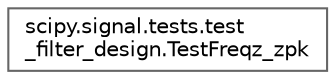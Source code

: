 digraph "Graphical Class Hierarchy"
{
 // LATEX_PDF_SIZE
  bgcolor="transparent";
  edge [fontname=Helvetica,fontsize=10,labelfontname=Helvetica,labelfontsize=10];
  node [fontname=Helvetica,fontsize=10,shape=box,height=0.2,width=0.4];
  rankdir="LR";
  Node0 [id="Node000000",label="scipy.signal.tests.test\l_filter_design.TestFreqz_zpk",height=0.2,width=0.4,color="grey40", fillcolor="white", style="filled",URL="$d7/d11/classscipy_1_1signal_1_1tests_1_1test__filter__design_1_1TestFreqz__zpk.html",tooltip=" "];
}
